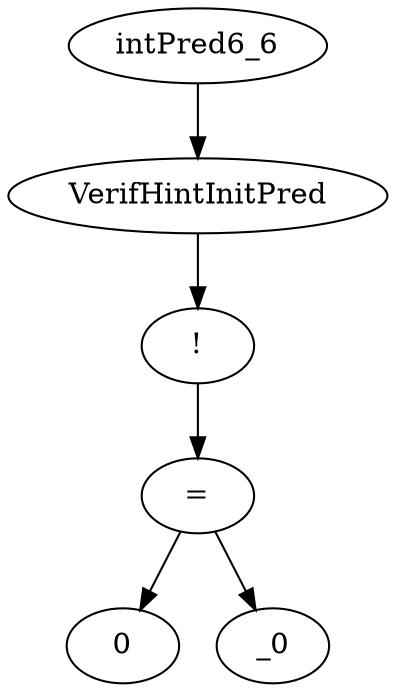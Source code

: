 digraph dag {
0 [label="intPred6_6"];
1 [label="VerifHintInitPred"];
2 [label="!"];
3 [label="="];
4 [label="0"];
5 [label="_0"];
"0" -> "1"[label=""]
"1" -> "2"[label=""]
"2" -> "3"[label=""]
"3" -> "5"[label=""]
"3" -> "4"[label=""]
}
